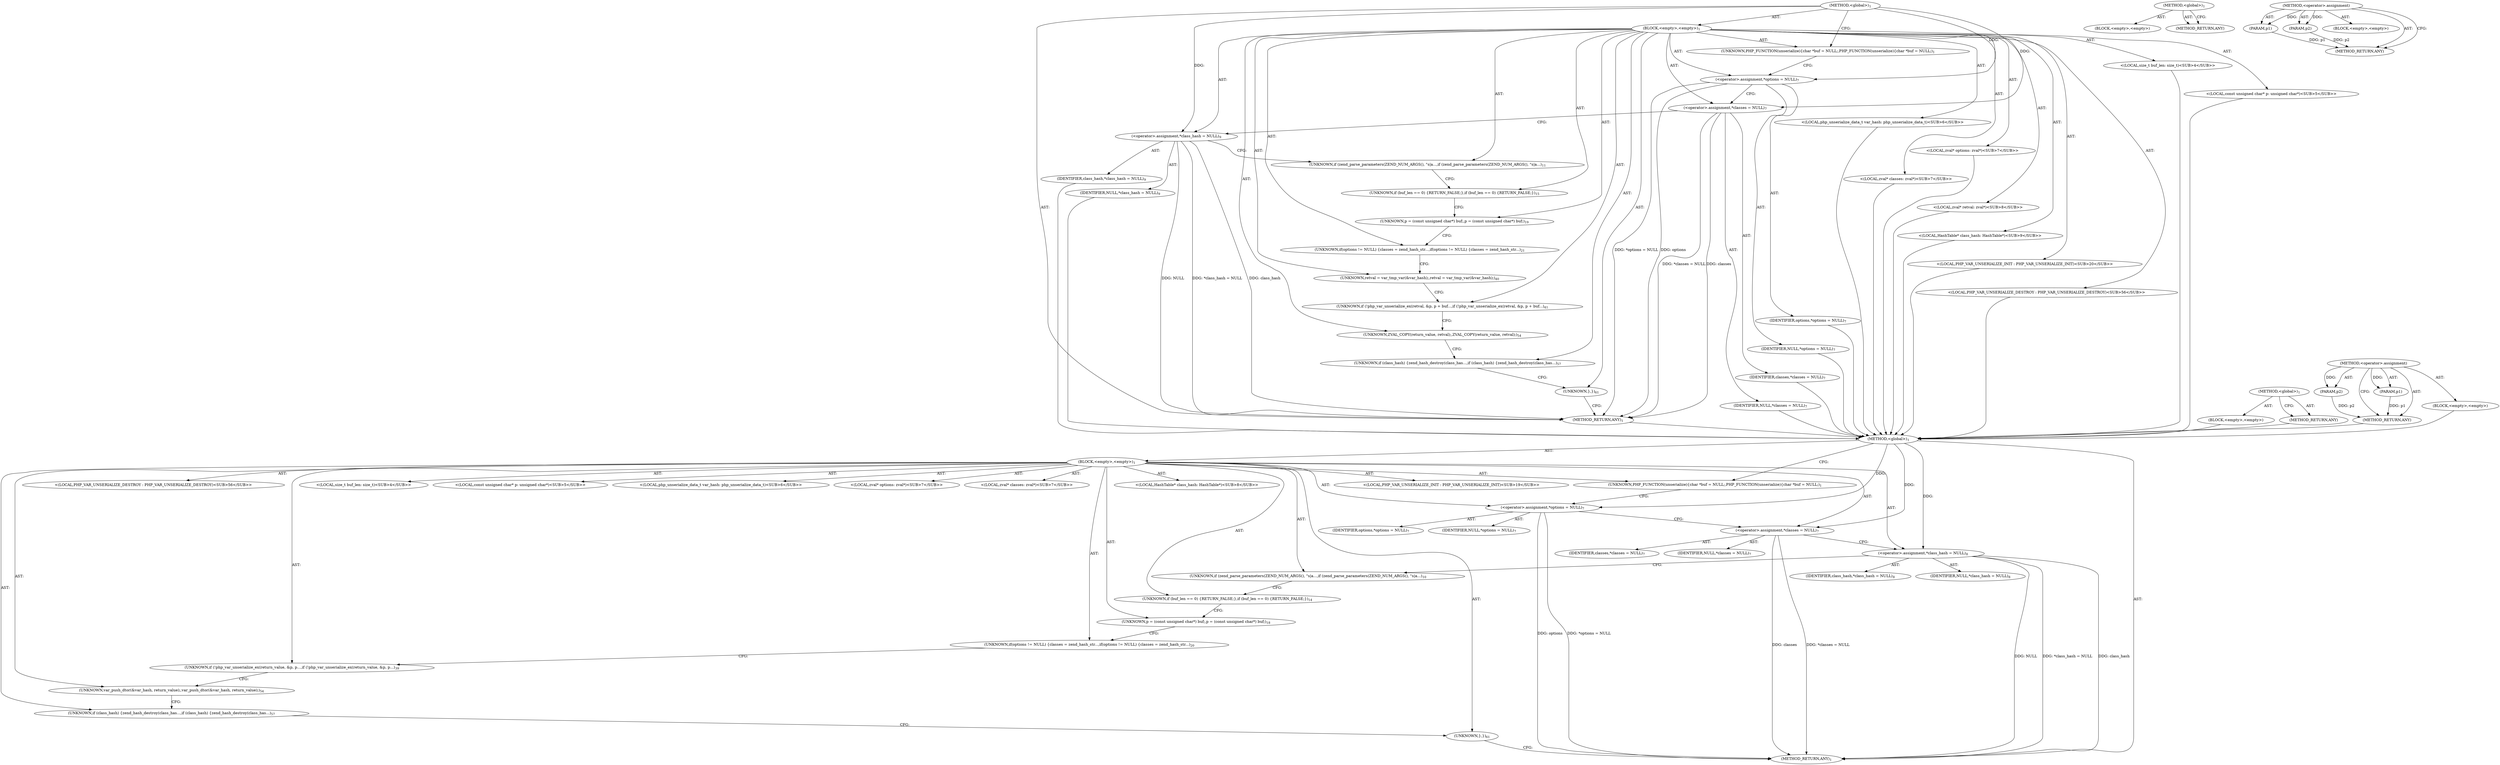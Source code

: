 digraph "&lt;operator&gt;.assignment" {
vulnerable_6 [label=<(METHOD,&lt;global&gt;)<SUB>1</SUB>>];
vulnerable_7 [label=<(BLOCK,&lt;empty&gt;,&lt;empty&gt;)<SUB>1</SUB>>];
vulnerable_8 [label=<(UNKNOWN,PHP_FUNCTION(unserialize)
{
	char *buf = NULL;,PHP_FUNCTION(unserialize)
{
	char *buf = NULL;)<SUB>1</SUB>>];
vulnerable_9 [label="<(LOCAL,size_t buf_len: size_t)<SUB>4</SUB>>"];
vulnerable_10 [label="<(LOCAL,const unsigned char* p: unsigned char*)<SUB>5</SUB>>"];
vulnerable_11 [label="<(LOCAL,php_unserialize_data_t var_hash: php_unserialize_data_t)<SUB>6</SUB>>"];
vulnerable_12 [label="<(LOCAL,zval* options: zval*)<SUB>7</SUB>>"];
vulnerable_13 [label="<(LOCAL,zval* classes: zval*)<SUB>7</SUB>>"];
vulnerable_14 [label=<(&lt;operator&gt;.assignment,*options = NULL)<SUB>7</SUB>>];
vulnerable_15 [label=<(IDENTIFIER,options,*options = NULL)<SUB>7</SUB>>];
vulnerable_16 [label=<(IDENTIFIER,NULL,*options = NULL)<SUB>7</SUB>>];
vulnerable_17 [label=<(&lt;operator&gt;.assignment,*classes = NULL)<SUB>7</SUB>>];
vulnerable_18 [label=<(IDENTIFIER,classes,*classes = NULL)<SUB>7</SUB>>];
vulnerable_19 [label=<(IDENTIFIER,NULL,*classes = NULL)<SUB>7</SUB>>];
vulnerable_20 [label="<(LOCAL,HashTable* class_hash: HashTable*)<SUB>8</SUB>>"];
vulnerable_21 [label=<(&lt;operator&gt;.assignment,*class_hash = NULL)<SUB>8</SUB>>];
vulnerable_22 [label=<(IDENTIFIER,class_hash,*class_hash = NULL)<SUB>8</SUB>>];
vulnerable_23 [label=<(IDENTIFIER,NULL,*class_hash = NULL)<SUB>8</SUB>>];
vulnerable_24 [label=<(UNKNOWN,if (zend_parse_parameters(ZEND_NUM_ARGS(), &quot;s|a...,if (zend_parse_parameters(ZEND_NUM_ARGS(), &quot;s|a...)<SUB>10</SUB>>];
vulnerable_25 [label=<(UNKNOWN,if (buf_len == 0) {
		RETURN_FALSE;
	},if (buf_len == 0) {
		RETURN_FALSE;
	})<SUB>14</SUB>>];
vulnerable_26 [label=<(UNKNOWN,p = (const unsigned char*) buf;,p = (const unsigned char*) buf;)<SUB>18</SUB>>];
vulnerable_27 [label="<(LOCAL,PHP_VAR_UNSERIALIZE_INIT : PHP_VAR_UNSERIALIZE_INIT)<SUB>19</SUB>>"];
vulnerable_28 [label=<(UNKNOWN,if(options != NULL) {
		classes = zend_hash_str...,if(options != NULL) {
		classes = zend_hash_str...)<SUB>20</SUB>>];
vulnerable_29 [label=<(UNKNOWN,if (!php_var_unserialize_ex(return_value, &amp;p, p...,if (!php_var_unserialize_ex(return_value, &amp;p, p...)<SUB>39</SUB>>];
vulnerable_30 [label=<(UNKNOWN,var_push_dtor(&amp;var_hash, return_value);,var_push_dtor(&amp;var_hash, return_value);)<SUB>54</SUB>>];
vulnerable_31 [label="<(LOCAL,PHP_VAR_UNSERIALIZE_DESTROY : PHP_VAR_UNSERIALIZE_DESTROY)<SUB>56</SUB>>"];
vulnerable_32 [label=<(UNKNOWN,if (class_hash) {
		zend_hash_destroy(class_has...,if (class_hash) {
		zend_hash_destroy(class_has...)<SUB>57</SUB>>];
vulnerable_33 [label=<(UNKNOWN,},})<SUB>61</SUB>>];
vulnerable_34 [label=<(METHOD_RETURN,ANY)<SUB>1</SUB>>];
vulnerable_53 [label=<(METHOD,&lt;global&gt;)<SUB>1</SUB>>];
vulnerable_54 [label=<(BLOCK,&lt;empty&gt;,&lt;empty&gt;)>];
vulnerable_55 [label=<(METHOD_RETURN,ANY)>];
vulnerable_59 [label=<(METHOD,&lt;operator&gt;.assignment)>];
vulnerable_60 [label=<(PARAM,p1)>];
vulnerable_61 [label=<(PARAM,p2)>];
vulnerable_62 [label=<(BLOCK,&lt;empty&gt;,&lt;empty&gt;)>];
vulnerable_63 [label=<(METHOD_RETURN,ANY)>];
fixed_6 [label=<(METHOD,&lt;global&gt;)<SUB>1</SUB>>];
fixed_7 [label=<(BLOCK,&lt;empty&gt;,&lt;empty&gt;)<SUB>1</SUB>>];
fixed_8 [label=<(UNKNOWN,PHP_FUNCTION(unserialize)
{
	char *buf = NULL;,PHP_FUNCTION(unserialize)
{
	char *buf = NULL;)<SUB>1</SUB>>];
fixed_9 [label="<(LOCAL,size_t buf_len: size_t)<SUB>4</SUB>>"];
fixed_10 [label="<(LOCAL,const unsigned char* p: unsigned char*)<SUB>5</SUB>>"];
fixed_11 [label="<(LOCAL,php_unserialize_data_t var_hash: php_unserialize_data_t)<SUB>6</SUB>>"];
fixed_12 [label="<(LOCAL,zval* options: zval*)<SUB>7</SUB>>"];
fixed_13 [label="<(LOCAL,zval* classes: zval*)<SUB>7</SUB>>"];
fixed_14 [label=<(&lt;operator&gt;.assignment,*options = NULL)<SUB>7</SUB>>];
fixed_15 [label=<(IDENTIFIER,options,*options = NULL)<SUB>7</SUB>>];
fixed_16 [label=<(IDENTIFIER,NULL,*options = NULL)<SUB>7</SUB>>];
fixed_17 [label=<(&lt;operator&gt;.assignment,*classes = NULL)<SUB>7</SUB>>];
fixed_18 [label=<(IDENTIFIER,classes,*classes = NULL)<SUB>7</SUB>>];
fixed_19 [label=<(IDENTIFIER,NULL,*classes = NULL)<SUB>7</SUB>>];
fixed_20 [label="<(LOCAL,zval* retval: zval*)<SUB>8</SUB>>"];
fixed_21 [label="<(LOCAL,HashTable* class_hash: HashTable*)<SUB>9</SUB>>"];
fixed_22 [label=<(&lt;operator&gt;.assignment,*class_hash = NULL)<SUB>9</SUB>>];
fixed_23 [label=<(IDENTIFIER,class_hash,*class_hash = NULL)<SUB>9</SUB>>];
fixed_24 [label=<(IDENTIFIER,NULL,*class_hash = NULL)<SUB>9</SUB>>];
fixed_25 [label=<(UNKNOWN,if (zend_parse_parameters(ZEND_NUM_ARGS(), &quot;s|a...,if (zend_parse_parameters(ZEND_NUM_ARGS(), &quot;s|a...)<SUB>11</SUB>>];
fixed_26 [label=<(UNKNOWN,if (buf_len == 0) {
		RETURN_FALSE;
	},if (buf_len == 0) {
		RETURN_FALSE;
	})<SUB>15</SUB>>];
fixed_27 [label=<(UNKNOWN,p = (const unsigned char*) buf;,p = (const unsigned char*) buf;)<SUB>19</SUB>>];
fixed_28 [label="<(LOCAL,PHP_VAR_UNSERIALIZE_INIT : PHP_VAR_UNSERIALIZE_INIT)<SUB>20</SUB>>"];
fixed_29 [label=<(UNKNOWN,if(options != NULL) {
		classes = zend_hash_str...,if(options != NULL) {
		classes = zend_hash_str...)<SUB>21</SUB>>];
fixed_30 [label=<(UNKNOWN,retval = var_tmp_var(&amp;var_hash);,retval = var_tmp_var(&amp;var_hash);)<SUB>40</SUB>>];
fixed_31 [label=<(UNKNOWN,if (!php_var_unserialize_ex(retval, &amp;p, p + buf...,if (!php_var_unserialize_ex(retval, &amp;p, p + buf...)<SUB>41</SUB>>];
fixed_32 [label=<(UNKNOWN,ZVAL_COPY(return_value, retval);,ZVAL_COPY(return_value, retval);)<SUB>54</SUB>>];
fixed_33 [label="<(LOCAL,PHP_VAR_UNSERIALIZE_DESTROY : PHP_VAR_UNSERIALIZE_DESTROY)<SUB>56</SUB>>"];
fixed_34 [label=<(UNKNOWN,if (class_hash) {
		zend_hash_destroy(class_has...,if (class_hash) {
		zend_hash_destroy(class_has...)<SUB>57</SUB>>];
fixed_35 [label=<(UNKNOWN,},})<SUB>61</SUB>>];
fixed_36 [label=<(METHOD_RETURN,ANY)<SUB>1</SUB>>];
fixed_55 [label=<(METHOD,&lt;global&gt;)<SUB>1</SUB>>];
fixed_56 [label=<(BLOCK,&lt;empty&gt;,&lt;empty&gt;)>];
fixed_57 [label=<(METHOD_RETURN,ANY)>];
fixed_61 [label=<(METHOD,&lt;operator&gt;.assignment)>];
fixed_62 [label=<(PARAM,p1)>];
fixed_63 [label=<(PARAM,p2)>];
fixed_64 [label=<(BLOCK,&lt;empty&gt;,&lt;empty&gt;)>];
fixed_65 [label=<(METHOD_RETURN,ANY)>];
vulnerable_6 -> vulnerable_7  [key=0, label="AST: "];
vulnerable_6 -> vulnerable_34  [key=0, label="AST: "];
vulnerable_6 -> vulnerable_8  [key=0, label="CFG: "];
vulnerable_6 -> vulnerable_14  [key=0, label="DDG: "];
vulnerable_6 -> vulnerable_17  [key=0, label="DDG: "];
vulnerable_6 -> vulnerable_21  [key=0, label="DDG: "];
vulnerable_7 -> vulnerable_8  [key=0, label="AST: "];
vulnerable_7 -> vulnerable_9  [key=0, label="AST: "];
vulnerable_7 -> vulnerable_10  [key=0, label="AST: "];
vulnerable_7 -> vulnerable_11  [key=0, label="AST: "];
vulnerable_7 -> vulnerable_12  [key=0, label="AST: "];
vulnerable_7 -> vulnerable_13  [key=0, label="AST: "];
vulnerable_7 -> vulnerable_14  [key=0, label="AST: "];
vulnerable_7 -> vulnerable_17  [key=0, label="AST: "];
vulnerable_7 -> vulnerable_20  [key=0, label="AST: "];
vulnerable_7 -> vulnerable_21  [key=0, label="AST: "];
vulnerable_7 -> vulnerable_24  [key=0, label="AST: "];
vulnerable_7 -> vulnerable_25  [key=0, label="AST: "];
vulnerable_7 -> vulnerable_26  [key=0, label="AST: "];
vulnerable_7 -> vulnerable_27  [key=0, label="AST: "];
vulnerable_7 -> vulnerable_28  [key=0, label="AST: "];
vulnerable_7 -> vulnerable_29  [key=0, label="AST: "];
vulnerable_7 -> vulnerable_30  [key=0, label="AST: "];
vulnerable_7 -> vulnerable_31  [key=0, label="AST: "];
vulnerable_7 -> vulnerable_32  [key=0, label="AST: "];
vulnerable_7 -> vulnerable_33  [key=0, label="AST: "];
vulnerable_8 -> vulnerable_14  [key=0, label="CFG: "];
vulnerable_14 -> vulnerable_15  [key=0, label="AST: "];
vulnerable_14 -> vulnerable_16  [key=0, label="AST: "];
vulnerable_14 -> vulnerable_17  [key=0, label="CFG: "];
vulnerable_14 -> vulnerable_34  [key=0, label="DDG: options"];
vulnerable_14 -> vulnerable_34  [key=1, label="DDG: *options = NULL"];
vulnerable_17 -> vulnerable_18  [key=0, label="AST: "];
vulnerable_17 -> vulnerable_19  [key=0, label="AST: "];
vulnerable_17 -> vulnerable_21  [key=0, label="CFG: "];
vulnerable_17 -> vulnerable_34  [key=0, label="DDG: classes"];
vulnerable_17 -> vulnerable_34  [key=1, label="DDG: *classes = NULL"];
vulnerable_21 -> vulnerable_22  [key=0, label="AST: "];
vulnerable_21 -> vulnerable_23  [key=0, label="AST: "];
vulnerable_21 -> vulnerable_24  [key=0, label="CFG: "];
vulnerable_21 -> vulnerable_34  [key=0, label="DDG: class_hash"];
vulnerable_21 -> vulnerable_34  [key=1, label="DDG: NULL"];
vulnerable_21 -> vulnerable_34  [key=2, label="DDG: *class_hash = NULL"];
vulnerable_24 -> vulnerable_25  [key=0, label="CFG: "];
vulnerable_25 -> vulnerable_26  [key=0, label="CFG: "];
vulnerable_26 -> vulnerable_28  [key=0, label="CFG: "];
vulnerable_28 -> vulnerable_29  [key=0, label="CFG: "];
vulnerable_29 -> vulnerable_30  [key=0, label="CFG: "];
vulnerable_30 -> vulnerable_32  [key=0, label="CFG: "];
vulnerable_32 -> vulnerable_33  [key=0, label="CFG: "];
vulnerable_33 -> vulnerable_34  [key=0, label="CFG: "];
vulnerable_53 -> vulnerable_54  [key=0, label="AST: "];
vulnerable_53 -> vulnerable_55  [key=0, label="AST: "];
vulnerable_53 -> vulnerable_55  [key=1, label="CFG: "];
vulnerable_59 -> vulnerable_60  [key=0, label="AST: "];
vulnerable_59 -> vulnerable_60  [key=1, label="DDG: "];
vulnerable_59 -> vulnerable_62  [key=0, label="AST: "];
vulnerable_59 -> vulnerable_61  [key=0, label="AST: "];
vulnerable_59 -> vulnerable_61  [key=1, label="DDG: "];
vulnerable_59 -> vulnerable_63  [key=0, label="AST: "];
vulnerable_59 -> vulnerable_63  [key=1, label="CFG: "];
vulnerable_60 -> vulnerable_63  [key=0, label="DDG: p1"];
vulnerable_61 -> vulnerable_63  [key=0, label="DDG: p2"];
fixed_6 -> fixed_7  [key=0, label="AST: "];
fixed_6 -> fixed_36  [key=0, label="AST: "];
fixed_6 -> fixed_8  [key=0, label="CFG: "];
fixed_6 -> fixed_14  [key=0, label="DDG: "];
fixed_6 -> fixed_17  [key=0, label="DDG: "];
fixed_6 -> fixed_22  [key=0, label="DDG: "];
fixed_7 -> fixed_8  [key=0, label="AST: "];
fixed_7 -> fixed_9  [key=0, label="AST: "];
fixed_7 -> fixed_10  [key=0, label="AST: "];
fixed_7 -> fixed_11  [key=0, label="AST: "];
fixed_7 -> fixed_12  [key=0, label="AST: "];
fixed_7 -> fixed_13  [key=0, label="AST: "];
fixed_7 -> fixed_14  [key=0, label="AST: "];
fixed_7 -> fixed_17  [key=0, label="AST: "];
fixed_7 -> fixed_20  [key=0, label="AST: "];
fixed_7 -> fixed_21  [key=0, label="AST: "];
fixed_7 -> fixed_22  [key=0, label="AST: "];
fixed_7 -> fixed_25  [key=0, label="AST: "];
fixed_7 -> fixed_26  [key=0, label="AST: "];
fixed_7 -> fixed_27  [key=0, label="AST: "];
fixed_7 -> fixed_28  [key=0, label="AST: "];
fixed_7 -> fixed_29  [key=0, label="AST: "];
fixed_7 -> fixed_30  [key=0, label="AST: "];
fixed_7 -> fixed_31  [key=0, label="AST: "];
fixed_7 -> fixed_32  [key=0, label="AST: "];
fixed_7 -> fixed_33  [key=0, label="AST: "];
fixed_7 -> fixed_34  [key=0, label="AST: "];
fixed_7 -> fixed_35  [key=0, label="AST: "];
fixed_8 -> fixed_14  [key=0, label="CFG: "];
fixed_9 -> vulnerable_6  [key=0];
fixed_10 -> vulnerable_6  [key=0];
fixed_11 -> vulnerable_6  [key=0];
fixed_12 -> vulnerable_6  [key=0];
fixed_13 -> vulnerable_6  [key=0];
fixed_14 -> fixed_15  [key=0, label="AST: "];
fixed_14 -> fixed_16  [key=0, label="AST: "];
fixed_14 -> fixed_17  [key=0, label="CFG: "];
fixed_14 -> fixed_36  [key=0, label="DDG: options"];
fixed_14 -> fixed_36  [key=1, label="DDG: *options = NULL"];
fixed_15 -> vulnerable_6  [key=0];
fixed_16 -> vulnerable_6  [key=0];
fixed_17 -> fixed_18  [key=0, label="AST: "];
fixed_17 -> fixed_19  [key=0, label="AST: "];
fixed_17 -> fixed_22  [key=0, label="CFG: "];
fixed_17 -> fixed_36  [key=0, label="DDG: classes"];
fixed_17 -> fixed_36  [key=1, label="DDG: *classes = NULL"];
fixed_18 -> vulnerable_6  [key=0];
fixed_19 -> vulnerable_6  [key=0];
fixed_20 -> vulnerable_6  [key=0];
fixed_21 -> vulnerable_6  [key=0];
fixed_22 -> fixed_23  [key=0, label="AST: "];
fixed_22 -> fixed_24  [key=0, label="AST: "];
fixed_22 -> fixed_25  [key=0, label="CFG: "];
fixed_22 -> fixed_36  [key=0, label="DDG: class_hash"];
fixed_22 -> fixed_36  [key=1, label="DDG: NULL"];
fixed_22 -> fixed_36  [key=2, label="DDG: *class_hash = NULL"];
fixed_23 -> vulnerable_6  [key=0];
fixed_24 -> vulnerable_6  [key=0];
fixed_25 -> fixed_26  [key=0, label="CFG: "];
fixed_26 -> fixed_27  [key=0, label="CFG: "];
fixed_27 -> fixed_29  [key=0, label="CFG: "];
fixed_28 -> vulnerable_6  [key=0];
fixed_29 -> fixed_30  [key=0, label="CFG: "];
fixed_30 -> fixed_31  [key=0, label="CFG: "];
fixed_31 -> fixed_32  [key=0, label="CFG: "];
fixed_32 -> fixed_34  [key=0, label="CFG: "];
fixed_33 -> vulnerable_6  [key=0];
fixed_34 -> fixed_35  [key=0, label="CFG: "];
fixed_35 -> fixed_36  [key=0, label="CFG: "];
fixed_36 -> vulnerable_6  [key=0];
fixed_55 -> fixed_56  [key=0, label="AST: "];
fixed_55 -> fixed_57  [key=0, label="AST: "];
fixed_55 -> fixed_57  [key=1, label="CFG: "];
fixed_56 -> vulnerable_6  [key=0];
fixed_57 -> vulnerable_6  [key=0];
fixed_61 -> fixed_62  [key=0, label="AST: "];
fixed_61 -> fixed_62  [key=1, label="DDG: "];
fixed_61 -> fixed_64  [key=0, label="AST: "];
fixed_61 -> fixed_63  [key=0, label="AST: "];
fixed_61 -> fixed_63  [key=1, label="DDG: "];
fixed_61 -> fixed_65  [key=0, label="AST: "];
fixed_61 -> fixed_65  [key=1, label="CFG: "];
fixed_62 -> fixed_65  [key=0, label="DDG: p1"];
fixed_63 -> fixed_65  [key=0, label="DDG: p2"];
fixed_64 -> vulnerable_6  [key=0];
fixed_65 -> vulnerable_6  [key=0];
}
